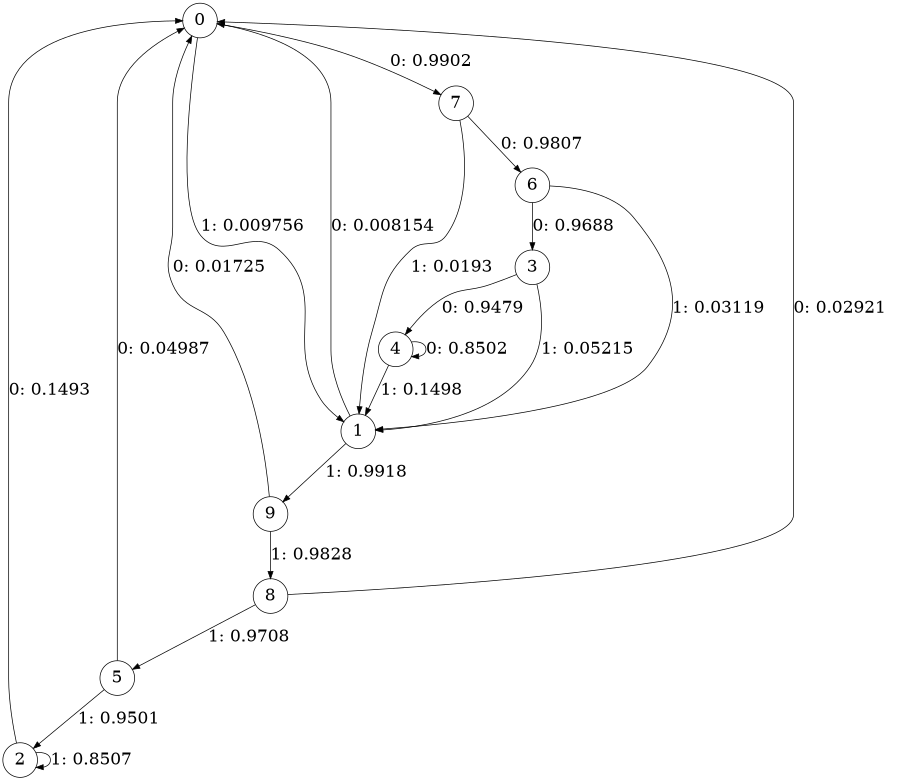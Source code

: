 digraph "ch4_random_source_L5" {
size = "6,8.5";
ratio = "fill";
node [shape = circle];
node [fontsize = 24];
edge [fontsize = 24];
0 -> 7 [label = "0: 0.9902   "];
0 -> 1 [label = "1: 0.009756  "];
1 -> 0 [label = "0: 0.008154  "];
1 -> 9 [label = "1: 0.9918   "];
2 -> 0 [label = "0: 0.1493   "];
2 -> 2 [label = "1: 0.8507   "];
3 -> 4 [label = "0: 0.9479   "];
3 -> 1 [label = "1: 0.05215  "];
4 -> 4 [label = "0: 0.8502   "];
4 -> 1 [label = "1: 0.1498   "];
5 -> 0 [label = "0: 0.04987  "];
5 -> 2 [label = "1: 0.9501   "];
6 -> 3 [label = "0: 0.9688   "];
6 -> 1 [label = "1: 0.03119  "];
7 -> 6 [label = "0: 0.9807   "];
7 -> 1 [label = "1: 0.0193   "];
8 -> 0 [label = "0: 0.02921  "];
8 -> 5 [label = "1: 0.9708   "];
9 -> 0 [label = "0: 0.01725  "];
9 -> 8 [label = "1: 0.9828   "];
}